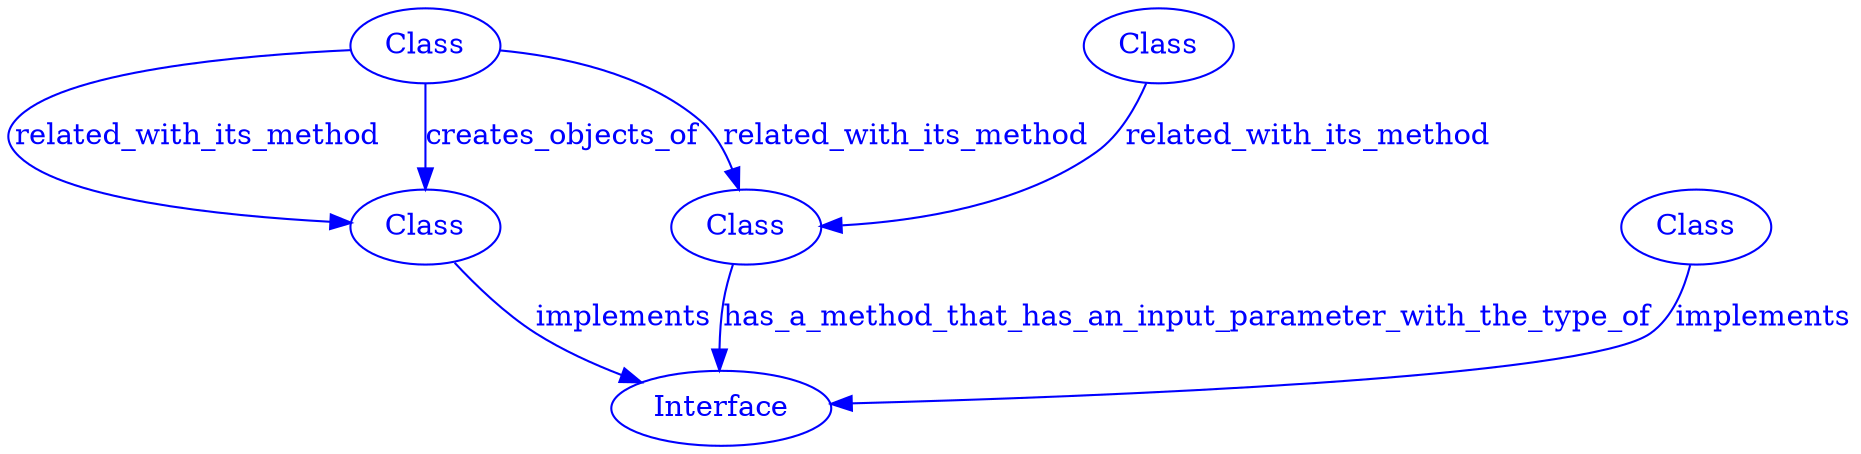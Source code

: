 digraph SubdueGraph {
  1 [label="Class",color=blue,fontcolor=blue];
  3 [label="Class",color=blue,fontcolor=blue];
  4 [label="Interface",color=blue,fontcolor=blue];
  6 [label="Class",color=blue,fontcolor=blue];
  8 [label="Class",color=blue,fontcolor=blue];
  9 [label="Class",color=blue,fontcolor=blue];
  8 -> 4 [label="implements",color=blue,fontcolor=blue];
  9 -> 4 [label="implements",color=blue,fontcolor=blue];
  1 -> 6 [label="related_with_its_method",color=blue,fontcolor=blue];
  1 -> 9 [label="related_with_its_method",color=blue,fontcolor=blue];
  1 -> 9 [label="creates_objects_of",color=blue,fontcolor=blue];
  3 -> 6 [label="related_with_its_method",color=blue,fontcolor=blue];
  6 -> 4 [label="has_a_method_that_has_an_input_parameter_with_the_type_of",color=blue,fontcolor=blue];
}
